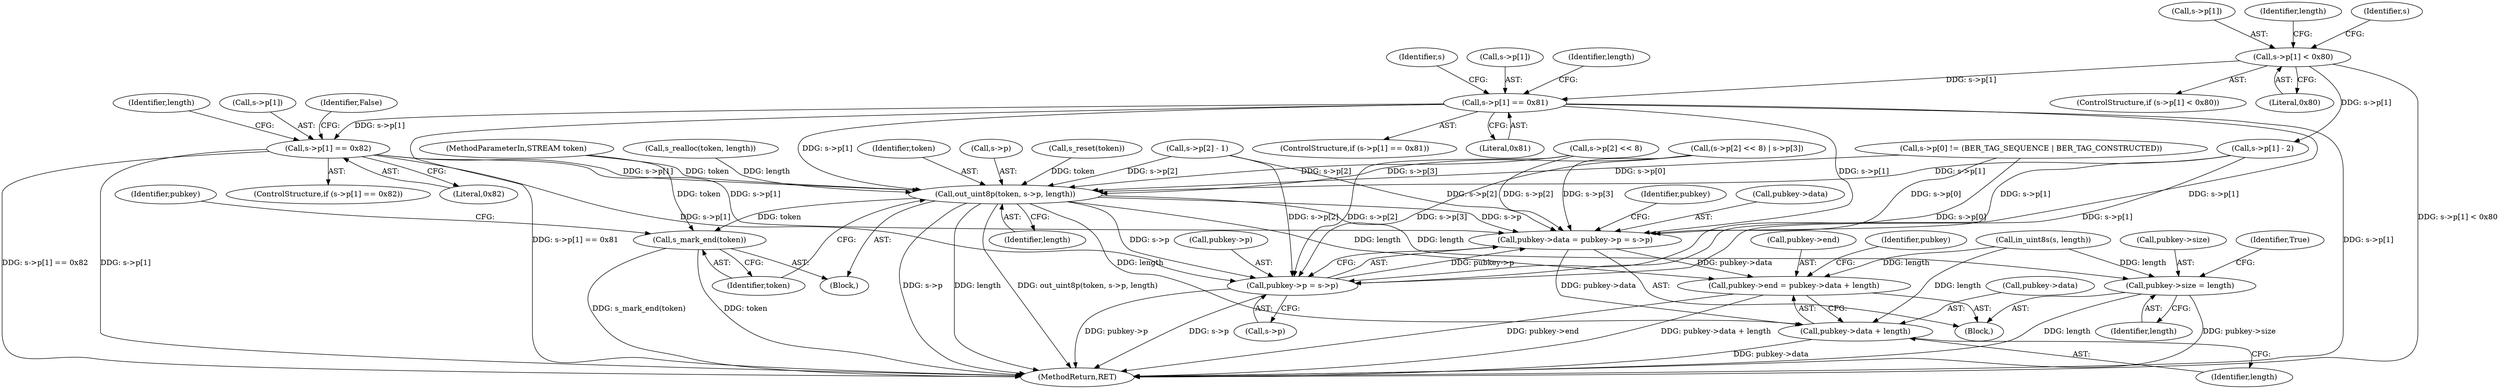 digraph "0_rdesktop_4dca546d04321a610c1835010b5dad85163b65e1_2@array" {
"1000160" [label="(Call,s->p[1] == 0x81)"];
"1000142" [label="(Call,s->p[1] < 0x80)"];
"1000178" [label="(Call,s->p[1] == 0x82)"];
"1000359" [label="(Call,out_uint8p(token, s->p, length))"];
"1000365" [label="(Call,s_mark_end(token))"];
"1000402" [label="(Call,pubkey->data = pubkey->p = s->p)"];
"1000413" [label="(Call,pubkey->end = pubkey->data + length)"];
"1000417" [label="(Call,pubkey->data + length)"];
"1000406" [label="(Call,pubkey->p = s->p)"];
"1000422" [label="(Call,pubkey->size = length)"];
"1000261" [label="(Block,)"];
"1000179" [label="(Call,s->p[1])"];
"1000168" [label="(Identifier,length)"];
"1000169" [label="(Call,s->p[2] - 1)"];
"1000159" [label="(ControlStructure,if (s->p[1] == 0x81))"];
"1000256" [label="(Call,in_uint8s(s, length))"];
"1000141" [label="(ControlStructure,if (s->p[1] < 0x80))"];
"1000151" [label="(Call,s->p[1] - 2)"];
"1000423" [label="(Call,pubkey->size)"];
"1000143" [label="(Call,s->p[1])"];
"1000120" [label="(Call,s->p[0] != (BER_TAG_SEQUENCE | BER_TAG_CONSTRUCTED))"];
"1000369" [label="(Block,)"];
"1000150" [label="(Identifier,length)"];
"1000364" [label="(Identifier,length)"];
"1000357" [label="(Call,s_reset(token))"];
"1000101" [label="(MethodParameterIn,STREAM token)"];
"1000366" [label="(Identifier,token)"];
"1000163" [label="(Identifier,s)"];
"1000368" [label="(Identifier,pubkey)"];
"1000160" [label="(Call,s->p[1] == 0x81)"];
"1000181" [label="(Identifier,s)"];
"1000166" [label="(Literal,0x81)"];
"1000414" [label="(Call,pubkey->end)"];
"1000188" [label="(Call,s->p[2] << 8)"];
"1000410" [label="(Call,s->p)"];
"1000426" [label="(Identifier,length)"];
"1000187" [label="(Call,(s->p[2] << 8) | s->p[3])"];
"1000402" [label="(Call,pubkey->data = pubkey->p = s->p)"];
"1000418" [label="(Call,pubkey->data)"];
"1000421" [label="(Identifier,length)"];
"1000359" [label="(Call,out_uint8p(token, s->p, length))"];
"1000354" [label="(Call,s_realloc(token, length))"];
"1000417" [label="(Call,pubkey->data + length)"];
"1000177" [label="(ControlStructure,if (s->p[1] == 0x82))"];
"1000415" [label="(Identifier,pubkey)"];
"1000365" [label="(Call,s_mark_end(token))"];
"1000202" [label="(Identifier,False)"];
"1000403" [label="(Call,pubkey->data)"];
"1000422" [label="(Call,pubkey->size = length)"];
"1000407" [label="(Call,pubkey->p)"];
"1000428" [label="(Identifier,True)"];
"1000406" [label="(Call,pubkey->p = s->p)"];
"1000429" [label="(MethodReturn,RET)"];
"1000186" [label="(Identifier,length)"];
"1000178" [label="(Call,s->p[1] == 0x82)"];
"1000142" [label="(Call,s->p[1] < 0x80)"];
"1000161" [label="(Call,s->p[1])"];
"1000148" [label="(Literal,0x80)"];
"1000424" [label="(Identifier,pubkey)"];
"1000360" [label="(Identifier,token)"];
"1000361" [label="(Call,s->p)"];
"1000413" [label="(Call,pubkey->end = pubkey->data + length)"];
"1000184" [label="(Literal,0x82)"];
"1000160" -> "1000159"  [label="AST: "];
"1000160" -> "1000166"  [label="CFG: "];
"1000161" -> "1000160"  [label="AST: "];
"1000166" -> "1000160"  [label="AST: "];
"1000168" -> "1000160"  [label="CFG: "];
"1000181" -> "1000160"  [label="CFG: "];
"1000160" -> "1000429"  [label="DDG: s->p[1] == 0x81"];
"1000160" -> "1000429"  [label="DDG: s->p[1]"];
"1000142" -> "1000160"  [label="DDG: s->p[1]"];
"1000160" -> "1000178"  [label="DDG: s->p[1]"];
"1000160" -> "1000359"  [label="DDG: s->p[1]"];
"1000160" -> "1000402"  [label="DDG: s->p[1]"];
"1000160" -> "1000406"  [label="DDG: s->p[1]"];
"1000142" -> "1000141"  [label="AST: "];
"1000142" -> "1000148"  [label="CFG: "];
"1000143" -> "1000142"  [label="AST: "];
"1000148" -> "1000142"  [label="AST: "];
"1000150" -> "1000142"  [label="CFG: "];
"1000163" -> "1000142"  [label="CFG: "];
"1000142" -> "1000429"  [label="DDG: s->p[1] < 0x80"];
"1000142" -> "1000151"  [label="DDG: s->p[1]"];
"1000178" -> "1000177"  [label="AST: "];
"1000178" -> "1000184"  [label="CFG: "];
"1000179" -> "1000178"  [label="AST: "];
"1000184" -> "1000178"  [label="AST: "];
"1000186" -> "1000178"  [label="CFG: "];
"1000202" -> "1000178"  [label="CFG: "];
"1000178" -> "1000429"  [label="DDG: s->p[1] == 0x82"];
"1000178" -> "1000429"  [label="DDG: s->p[1]"];
"1000178" -> "1000359"  [label="DDG: s->p[1]"];
"1000178" -> "1000402"  [label="DDG: s->p[1]"];
"1000178" -> "1000406"  [label="DDG: s->p[1]"];
"1000359" -> "1000261"  [label="AST: "];
"1000359" -> "1000364"  [label="CFG: "];
"1000360" -> "1000359"  [label="AST: "];
"1000361" -> "1000359"  [label="AST: "];
"1000364" -> "1000359"  [label="AST: "];
"1000366" -> "1000359"  [label="CFG: "];
"1000359" -> "1000429"  [label="DDG: s->p"];
"1000359" -> "1000429"  [label="DDG: length"];
"1000359" -> "1000429"  [label="DDG: out_uint8p(token, s->p, length)"];
"1000357" -> "1000359"  [label="DDG: token"];
"1000101" -> "1000359"  [label="DDG: token"];
"1000188" -> "1000359"  [label="DDG: s->p[2]"];
"1000120" -> "1000359"  [label="DDG: s->p[0]"];
"1000169" -> "1000359"  [label="DDG: s->p[2]"];
"1000187" -> "1000359"  [label="DDG: s->p[3]"];
"1000151" -> "1000359"  [label="DDG: s->p[1]"];
"1000354" -> "1000359"  [label="DDG: length"];
"1000359" -> "1000365"  [label="DDG: token"];
"1000359" -> "1000402"  [label="DDG: s->p"];
"1000359" -> "1000406"  [label="DDG: s->p"];
"1000359" -> "1000413"  [label="DDG: length"];
"1000359" -> "1000417"  [label="DDG: length"];
"1000359" -> "1000422"  [label="DDG: length"];
"1000365" -> "1000261"  [label="AST: "];
"1000365" -> "1000366"  [label="CFG: "];
"1000366" -> "1000365"  [label="AST: "];
"1000368" -> "1000365"  [label="CFG: "];
"1000365" -> "1000429"  [label="DDG: s_mark_end(token)"];
"1000365" -> "1000429"  [label="DDG: token"];
"1000101" -> "1000365"  [label="DDG: token"];
"1000402" -> "1000369"  [label="AST: "];
"1000402" -> "1000406"  [label="CFG: "];
"1000403" -> "1000402"  [label="AST: "];
"1000406" -> "1000402"  [label="AST: "];
"1000415" -> "1000402"  [label="CFG: "];
"1000406" -> "1000402"  [label="DDG: pubkey->p"];
"1000188" -> "1000402"  [label="DDG: s->p[2]"];
"1000120" -> "1000402"  [label="DDG: s->p[0]"];
"1000169" -> "1000402"  [label="DDG: s->p[2]"];
"1000187" -> "1000402"  [label="DDG: s->p[3]"];
"1000151" -> "1000402"  [label="DDG: s->p[1]"];
"1000402" -> "1000413"  [label="DDG: pubkey->data"];
"1000402" -> "1000417"  [label="DDG: pubkey->data"];
"1000413" -> "1000369"  [label="AST: "];
"1000413" -> "1000417"  [label="CFG: "];
"1000414" -> "1000413"  [label="AST: "];
"1000417" -> "1000413"  [label="AST: "];
"1000424" -> "1000413"  [label="CFG: "];
"1000413" -> "1000429"  [label="DDG: pubkey->end"];
"1000413" -> "1000429"  [label="DDG: pubkey->data + length"];
"1000256" -> "1000413"  [label="DDG: length"];
"1000417" -> "1000421"  [label="CFG: "];
"1000418" -> "1000417"  [label="AST: "];
"1000421" -> "1000417"  [label="AST: "];
"1000417" -> "1000429"  [label="DDG: pubkey->data"];
"1000256" -> "1000417"  [label="DDG: length"];
"1000406" -> "1000410"  [label="CFG: "];
"1000407" -> "1000406"  [label="AST: "];
"1000410" -> "1000406"  [label="AST: "];
"1000406" -> "1000429"  [label="DDG: pubkey->p"];
"1000406" -> "1000429"  [label="DDG: s->p"];
"1000188" -> "1000406"  [label="DDG: s->p[2]"];
"1000120" -> "1000406"  [label="DDG: s->p[0]"];
"1000169" -> "1000406"  [label="DDG: s->p[2]"];
"1000187" -> "1000406"  [label="DDG: s->p[3]"];
"1000151" -> "1000406"  [label="DDG: s->p[1]"];
"1000422" -> "1000369"  [label="AST: "];
"1000422" -> "1000426"  [label="CFG: "];
"1000423" -> "1000422"  [label="AST: "];
"1000426" -> "1000422"  [label="AST: "];
"1000428" -> "1000422"  [label="CFG: "];
"1000422" -> "1000429"  [label="DDG: length"];
"1000422" -> "1000429"  [label="DDG: pubkey->size"];
"1000256" -> "1000422"  [label="DDG: length"];
}
